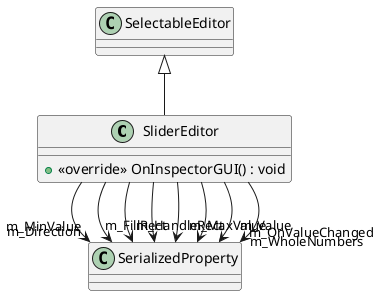 @startuml
class SliderEditor {
    + <<override>> OnInspectorGUI() : void
}
SelectableEditor <|-- SliderEditor
SliderEditor --> "m_Direction" SerializedProperty
SliderEditor --> "m_FillRect" SerializedProperty
SliderEditor --> "m_HandleRect" SerializedProperty
SliderEditor --> "m_MinValue" SerializedProperty
SliderEditor --> "m_MaxValue" SerializedProperty
SliderEditor --> "m_WholeNumbers" SerializedProperty
SliderEditor --> "m_Value" SerializedProperty
SliderEditor --> "m_OnValueChanged" SerializedProperty
@enduml
